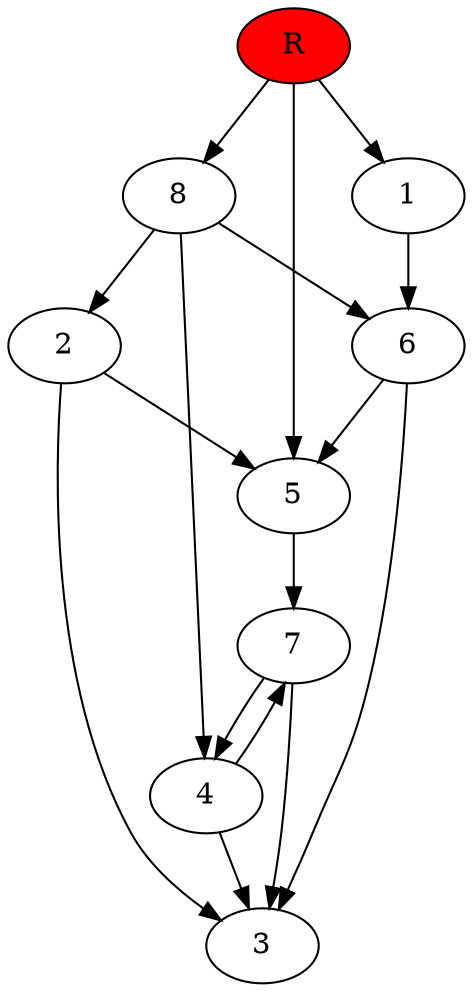 digraph prb45343 {
	1
	2
	3
	4
	5
	6
	7
	8
	R [fillcolor="#ff0000" style=filled]
	1 -> 6
	2 -> 3
	2 -> 5
	4 -> 3
	4 -> 7
	5 -> 7
	6 -> 3
	6 -> 5
	7 -> 3
	7 -> 4
	8 -> 2
	8 -> 4
	8 -> 6
	R -> 1
	R -> 5
	R -> 8
}
